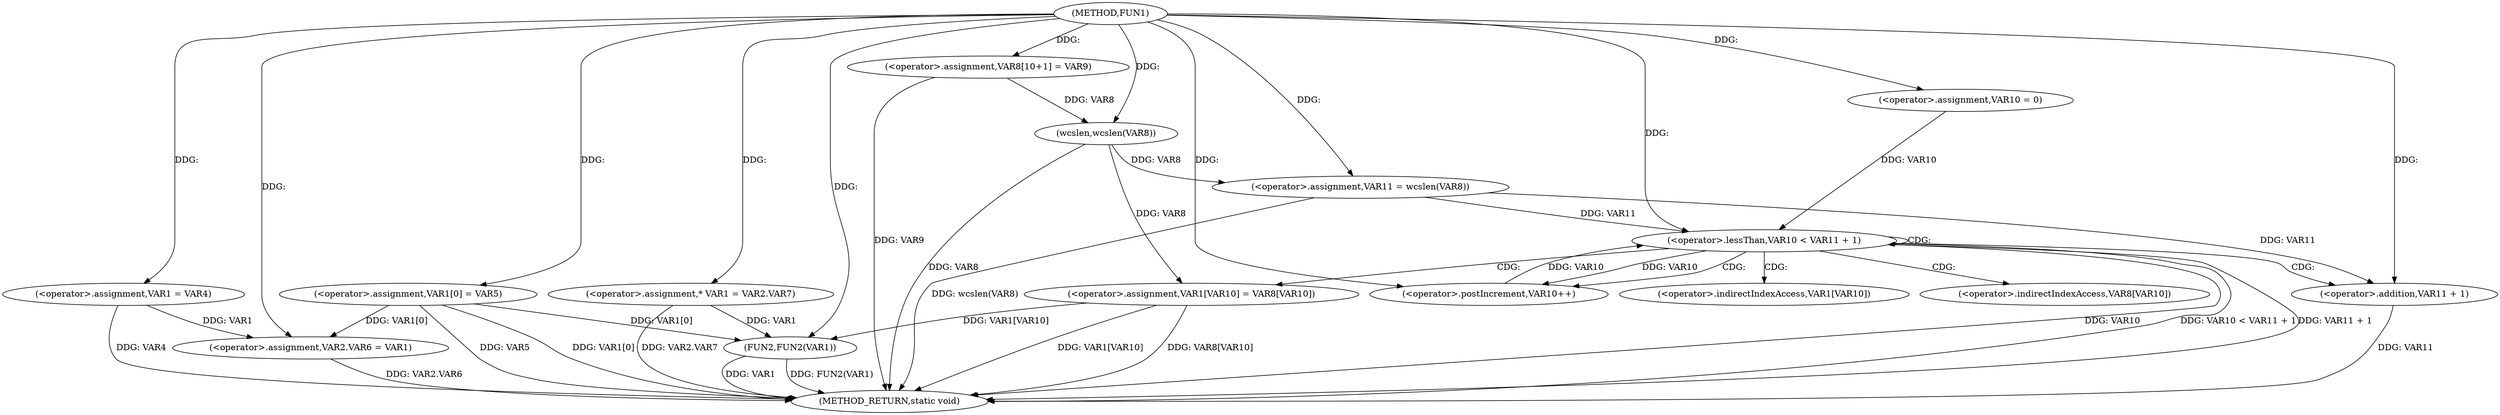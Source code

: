 digraph FUN1 {  
"1000100" [label = "(METHOD,FUN1)" ]
"1000158" [label = "(METHOD_RETURN,static void)" ]
"1000106" [label = "(<operator>.assignment,VAR1 = VAR4)" ]
"1000109" [label = "(<operator>.assignment,VAR1[0] = VAR5)" ]
"1000114" [label = "(<operator>.assignment,VAR2.VAR6 = VAR1)" ]
"1000121" [label = "(<operator>.assignment,* VAR1 = VAR2.VAR7)" ]
"1000128" [label = "(<operator>.assignment,VAR8[10+1] = VAR9)" ]
"1000133" [label = "(<operator>.assignment,VAR11 = wcslen(VAR8))" ]
"1000135" [label = "(wcslen,wcslen(VAR8))" ]
"1000138" [label = "(<operator>.assignment,VAR10 = 0)" ]
"1000141" [label = "(<operator>.lessThan,VAR10 < VAR11 + 1)" ]
"1000143" [label = "(<operator>.addition,VAR11 + 1)" ]
"1000146" [label = "(<operator>.postIncrement,VAR10++)" ]
"1000149" [label = "(<operator>.assignment,VAR1[VAR10] = VAR8[VAR10])" ]
"1000156" [label = "(FUN2,FUN2(VAR1))" ]
"1000150" [label = "(<operator>.indirectIndexAccess,VAR1[VAR10])" ]
"1000153" [label = "(<operator>.indirectIndexAccess,VAR8[VAR10])" ]
  "1000128" -> "1000158"  [ label = "DDG: VAR9"] 
  "1000141" -> "1000158"  [ label = "DDG: VAR10"] 
  "1000106" -> "1000158"  [ label = "DDG: VAR4"] 
  "1000156" -> "1000158"  [ label = "DDG: VAR1"] 
  "1000143" -> "1000158"  [ label = "DDG: VAR11"] 
  "1000149" -> "1000158"  [ label = "DDG: VAR8[VAR10]"] 
  "1000149" -> "1000158"  [ label = "DDG: VAR1[VAR10]"] 
  "1000121" -> "1000158"  [ label = "DDG: VAR2.VAR7"] 
  "1000141" -> "1000158"  [ label = "DDG: VAR10 < VAR11 + 1"] 
  "1000114" -> "1000158"  [ label = "DDG: VAR2.VAR6"] 
  "1000133" -> "1000158"  [ label = "DDG: wcslen(VAR8)"] 
  "1000109" -> "1000158"  [ label = "DDG: VAR5"] 
  "1000109" -> "1000158"  [ label = "DDG: VAR1[0]"] 
  "1000141" -> "1000158"  [ label = "DDG: VAR11 + 1"] 
  "1000135" -> "1000158"  [ label = "DDG: VAR8"] 
  "1000156" -> "1000158"  [ label = "DDG: FUN2(VAR1)"] 
  "1000100" -> "1000106"  [ label = "DDG: "] 
  "1000100" -> "1000109"  [ label = "DDG: "] 
  "1000106" -> "1000114"  [ label = "DDG: VAR1"] 
  "1000109" -> "1000114"  [ label = "DDG: VAR1[0]"] 
  "1000100" -> "1000114"  [ label = "DDG: "] 
  "1000100" -> "1000121"  [ label = "DDG: "] 
  "1000100" -> "1000128"  [ label = "DDG: "] 
  "1000135" -> "1000133"  [ label = "DDG: VAR8"] 
  "1000100" -> "1000133"  [ label = "DDG: "] 
  "1000128" -> "1000135"  [ label = "DDG: VAR8"] 
  "1000100" -> "1000135"  [ label = "DDG: "] 
  "1000100" -> "1000138"  [ label = "DDG: "] 
  "1000138" -> "1000141"  [ label = "DDG: VAR10"] 
  "1000146" -> "1000141"  [ label = "DDG: VAR10"] 
  "1000100" -> "1000141"  [ label = "DDG: "] 
  "1000133" -> "1000141"  [ label = "DDG: VAR11"] 
  "1000133" -> "1000143"  [ label = "DDG: VAR11"] 
  "1000100" -> "1000143"  [ label = "DDG: "] 
  "1000141" -> "1000146"  [ label = "DDG: VAR10"] 
  "1000100" -> "1000146"  [ label = "DDG: "] 
  "1000135" -> "1000149"  [ label = "DDG: VAR8"] 
  "1000109" -> "1000156"  [ label = "DDG: VAR1[0]"] 
  "1000121" -> "1000156"  [ label = "DDG: VAR1"] 
  "1000149" -> "1000156"  [ label = "DDG: VAR1[VAR10]"] 
  "1000100" -> "1000156"  [ label = "DDG: "] 
  "1000141" -> "1000141"  [ label = "CDG: "] 
  "1000141" -> "1000153"  [ label = "CDG: "] 
  "1000141" -> "1000150"  [ label = "CDG: "] 
  "1000141" -> "1000146"  [ label = "CDG: "] 
  "1000141" -> "1000143"  [ label = "CDG: "] 
  "1000141" -> "1000149"  [ label = "CDG: "] 
}
